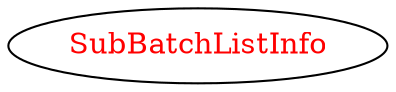 digraph dependencyGraph {
 concentrate=true;
 ranksep="2.0";
 rankdir="LR"; 
 splines="ortho";
"SubBatchListInfo" [fontcolor="red"];
}